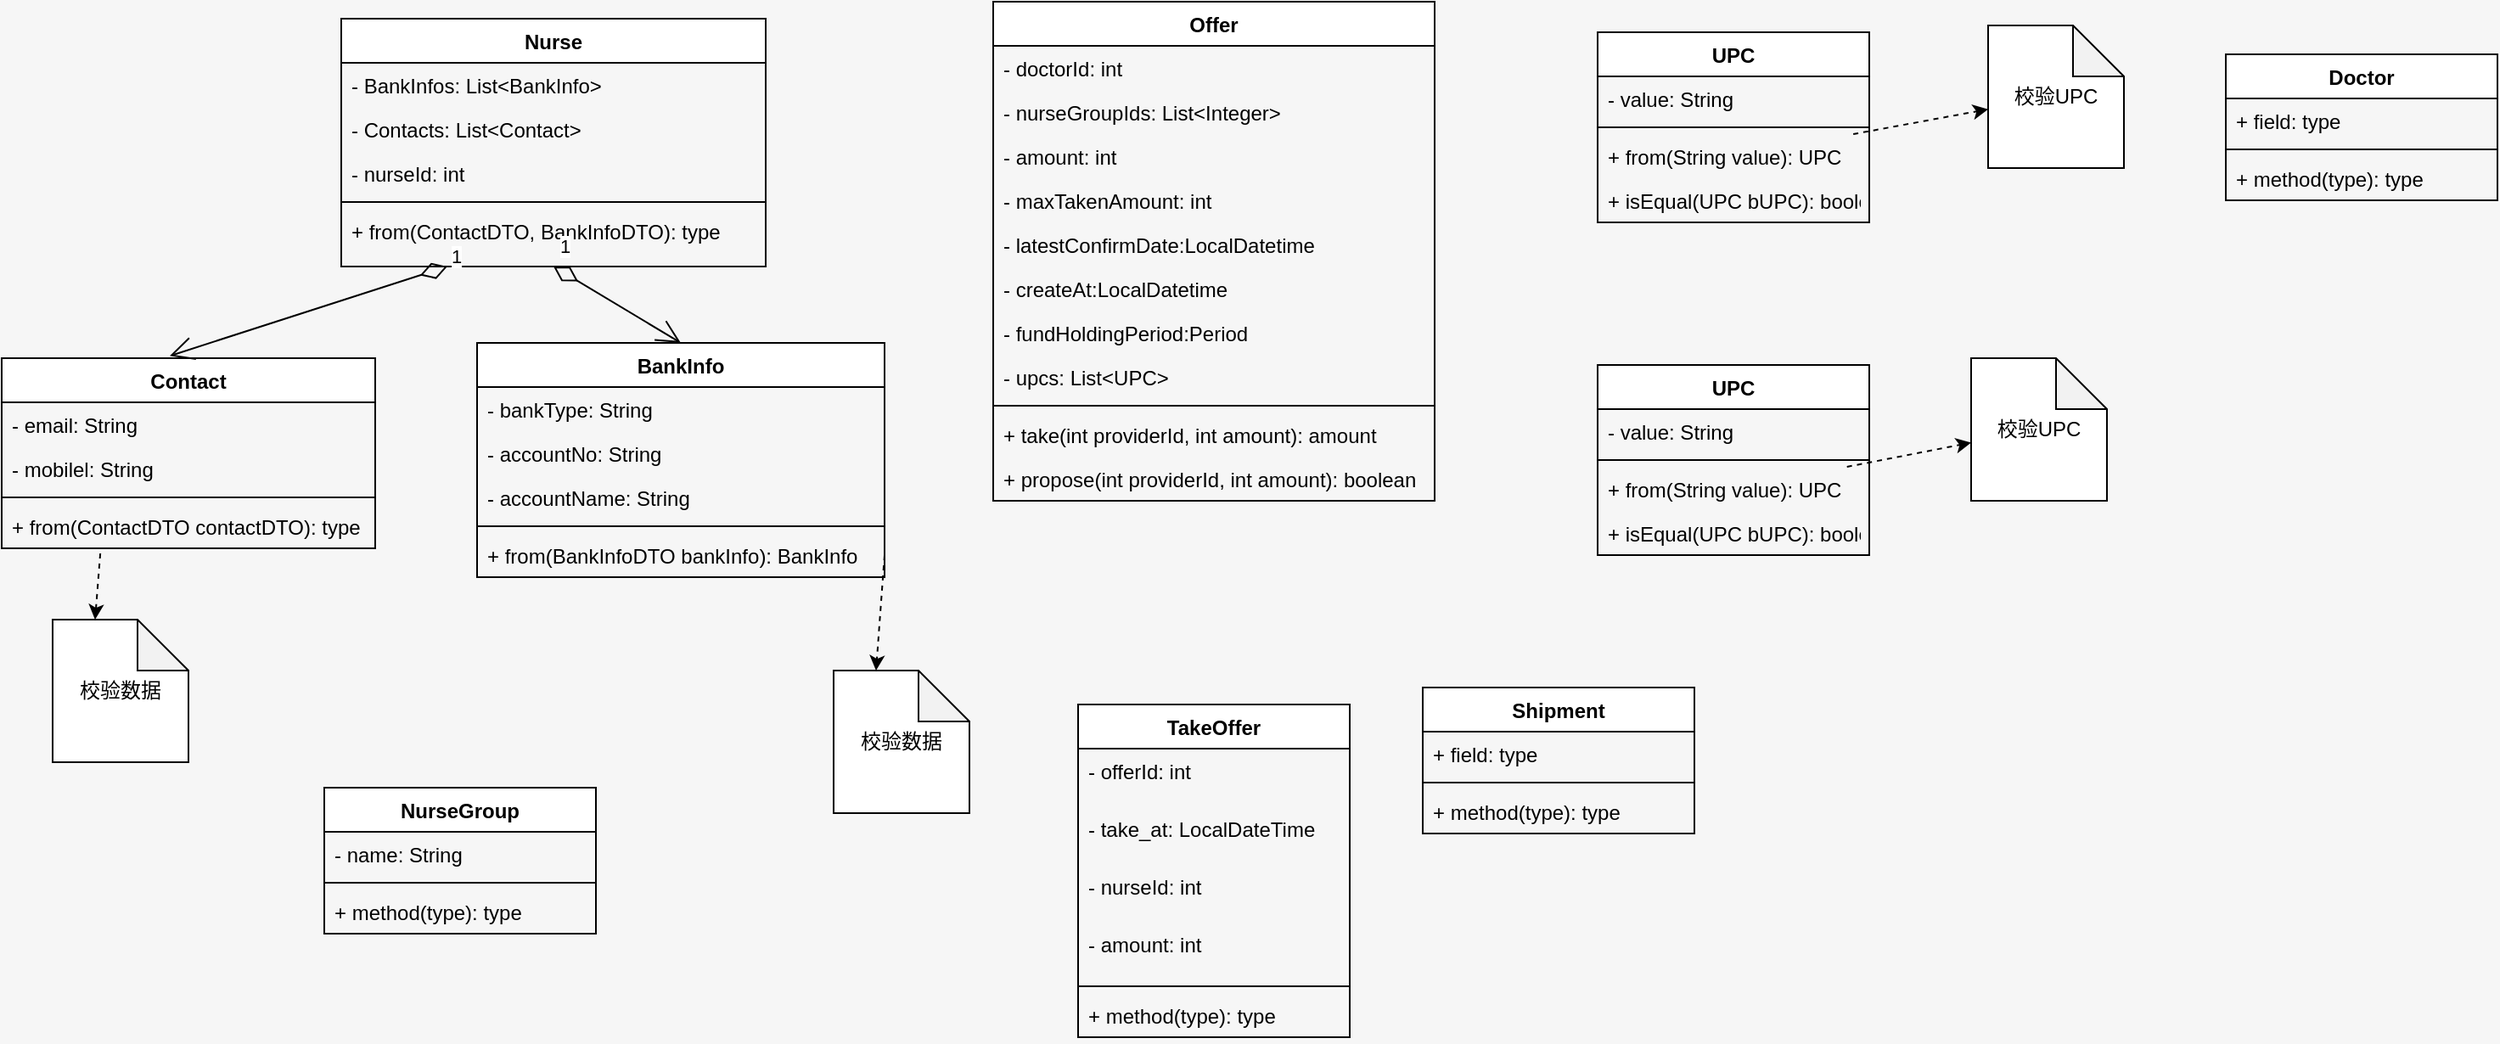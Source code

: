 <mxfile version="17.4.0" type="github">
  <diagram id="Cojw7_Yz68KiZyoo5ue1" name="Page-1">
    <mxGraphModel dx="1865" dy="523" grid="1" gridSize="10" guides="1" tooltips="1" connect="1" arrows="1" fold="1" page="1" pageScale="1" pageWidth="827" pageHeight="1169" background="#f6f6f6" math="0" shadow="0">
      <root>
        <mxCell id="0" />
        <mxCell id="1" parent="0" />
        <mxCell id="XdXcWir25vY_QgZHu3hT-5" value="Offer" style="swimlane;fontStyle=1;align=center;verticalAlign=top;childLayout=stackLayout;horizontal=1;startSize=26;horizontalStack=0;resizeParent=1;resizeParentMax=0;resizeLast=0;collapsible=1;marginBottom=0;" parent="1" vertex="1">
          <mxGeometry x="414" y="36" width="260" height="294" as="geometry" />
        </mxCell>
        <mxCell id="ikrwxiIN1NQovr5HiK0k-30" value="- doctorId: int" style="text;strokeColor=none;fillColor=none;align=left;verticalAlign=top;spacingLeft=4;spacingRight=4;overflow=hidden;rotatable=0;points=[[0,0.5],[1,0.5]];portConstraint=eastwest;" vertex="1" parent="XdXcWir25vY_QgZHu3hT-5">
          <mxGeometry y="26" width="260" height="26" as="geometry" />
        </mxCell>
        <mxCell id="XdXcWir25vY_QgZHu3hT-28" value="- nurseGroupIds: List&lt;Integer&gt;" style="text;strokeColor=none;fillColor=none;align=left;verticalAlign=top;spacingLeft=4;spacingRight=4;overflow=hidden;rotatable=0;points=[[0,0.5],[1,0.5]];portConstraint=eastwest;" parent="XdXcWir25vY_QgZHu3hT-5" vertex="1">
          <mxGeometry y="52" width="260" height="26" as="geometry" />
        </mxCell>
        <mxCell id="ikrwxiIN1NQovr5HiK0k-11" value="- amount: int" style="text;strokeColor=none;fillColor=none;align=left;verticalAlign=top;spacingLeft=4;spacingRight=4;overflow=hidden;rotatable=0;points=[[0,0.5],[1,0.5]];portConstraint=eastwest;" vertex="1" parent="XdXcWir25vY_QgZHu3hT-5">
          <mxGeometry y="78" width="260" height="26" as="geometry" />
        </mxCell>
        <mxCell id="XdXcWir25vY_QgZHu3hT-6" value="- maxTakenAmount: int" style="text;strokeColor=none;fillColor=none;align=left;verticalAlign=top;spacingLeft=4;spacingRight=4;overflow=hidden;rotatable=0;points=[[0,0.5],[1,0.5]];portConstraint=eastwest;" parent="XdXcWir25vY_QgZHu3hT-5" vertex="1">
          <mxGeometry y="104" width="260" height="26" as="geometry" />
        </mxCell>
        <mxCell id="ikrwxiIN1NQovr5HiK0k-12" value="- latestConfirmDate:LocalDatetime" style="text;strokeColor=none;fillColor=none;align=left;verticalAlign=top;spacingLeft=4;spacingRight=4;overflow=hidden;rotatable=0;points=[[0,0.5],[1,0.5]];portConstraint=eastwest;" vertex="1" parent="XdXcWir25vY_QgZHu3hT-5">
          <mxGeometry y="130" width="260" height="26" as="geometry" />
        </mxCell>
        <mxCell id="ikrwxiIN1NQovr5HiK0k-14" value="- createAt:LocalDatetime" style="text;strokeColor=none;fillColor=none;align=left;verticalAlign=top;spacingLeft=4;spacingRight=4;overflow=hidden;rotatable=0;points=[[0,0.5],[1,0.5]];portConstraint=eastwest;" vertex="1" parent="XdXcWir25vY_QgZHu3hT-5">
          <mxGeometry y="156" width="260" height="26" as="geometry" />
        </mxCell>
        <mxCell id="ikrwxiIN1NQovr5HiK0k-29" value="- fundHoldingPeriod:Period" style="text;strokeColor=none;fillColor=none;align=left;verticalAlign=top;spacingLeft=4;spacingRight=4;overflow=hidden;rotatable=0;points=[[0,0.5],[1,0.5]];portConstraint=eastwest;" vertex="1" parent="XdXcWir25vY_QgZHu3hT-5">
          <mxGeometry y="182" width="260" height="26" as="geometry" />
        </mxCell>
        <mxCell id="ikrwxiIN1NQovr5HiK0k-15" value="- upcs: List&lt;UPC&gt;" style="text;strokeColor=none;fillColor=none;align=left;verticalAlign=top;spacingLeft=4;spacingRight=4;overflow=hidden;rotatable=0;points=[[0,0.5],[1,0.5]];portConstraint=eastwest;" vertex="1" parent="XdXcWir25vY_QgZHu3hT-5">
          <mxGeometry y="208" width="260" height="26" as="geometry" />
        </mxCell>
        <mxCell id="XdXcWir25vY_QgZHu3hT-7" value="" style="line;strokeWidth=1;fillColor=none;align=left;verticalAlign=middle;spacingTop=-1;spacingLeft=3;spacingRight=3;rotatable=0;labelPosition=right;points=[];portConstraint=eastwest;" parent="XdXcWir25vY_QgZHu3hT-5" vertex="1">
          <mxGeometry y="234" width="260" height="8" as="geometry" />
        </mxCell>
        <mxCell id="XdXcWir25vY_QgZHu3hT-8" value="+ take(int providerId, int amount): amount" style="text;strokeColor=none;fillColor=none;align=left;verticalAlign=top;spacingLeft=4;spacingRight=4;overflow=hidden;rotatable=0;points=[[0,0.5],[1,0.5]];portConstraint=eastwest;" parent="XdXcWir25vY_QgZHu3hT-5" vertex="1">
          <mxGeometry y="242" width="260" height="26" as="geometry" />
        </mxCell>
        <mxCell id="ikrwxiIN1NQovr5HiK0k-13" value="+ propose(int providerId, int amount): boolean" style="text;strokeColor=none;fillColor=none;align=left;verticalAlign=top;spacingLeft=4;spacingRight=4;overflow=hidden;rotatable=0;points=[[0,0.5],[1,0.5]];portConstraint=eastwest;" vertex="1" parent="XdXcWir25vY_QgZHu3hT-5">
          <mxGeometry y="268" width="260" height="26" as="geometry" />
        </mxCell>
        <mxCell id="XdXcWir25vY_QgZHu3hT-9" value="Nurse" style="swimlane;fontStyle=1;align=center;verticalAlign=top;childLayout=stackLayout;horizontal=1;startSize=26;horizontalStack=0;resizeParent=1;resizeParentMax=0;resizeLast=0;collapsible=1;marginBottom=0;" parent="1" vertex="1">
          <mxGeometry x="30" y="46" width="250" height="146" as="geometry" />
        </mxCell>
        <mxCell id="XdXcWir25vY_QgZHu3hT-10" value="- BankInfos: List&lt;BankInfo&gt;" style="text;strokeColor=none;fillColor=none;align=left;verticalAlign=top;spacingLeft=4;spacingRight=4;overflow=hidden;rotatable=0;points=[[0,0.5],[1,0.5]];portConstraint=eastwest;" parent="XdXcWir25vY_QgZHu3hT-9" vertex="1">
          <mxGeometry y="26" width="250" height="26" as="geometry" />
        </mxCell>
        <mxCell id="ikrwxiIN1NQovr5HiK0k-44" value="- Contacts: List&lt;Contact&gt;" style="text;strokeColor=none;fillColor=none;align=left;verticalAlign=top;spacingLeft=4;spacingRight=4;overflow=hidden;rotatable=0;points=[[0,0.5],[1,0.5]];portConstraint=eastwest;" vertex="1" parent="XdXcWir25vY_QgZHu3hT-9">
          <mxGeometry y="52" width="250" height="26" as="geometry" />
        </mxCell>
        <mxCell id="ikrwxiIN1NQovr5HiK0k-49" value="- nurseId: int" style="text;strokeColor=none;fillColor=none;align=left;verticalAlign=top;spacingLeft=4;spacingRight=4;overflow=hidden;rotatable=0;points=[[0,0.5],[1,0.5]];portConstraint=eastwest;" vertex="1" parent="XdXcWir25vY_QgZHu3hT-9">
          <mxGeometry y="78" width="250" height="26" as="geometry" />
        </mxCell>
        <mxCell id="XdXcWir25vY_QgZHu3hT-11" value="" style="line;strokeWidth=1;fillColor=none;align=left;verticalAlign=middle;spacingTop=-1;spacingLeft=3;spacingRight=3;rotatable=0;labelPosition=right;points=[];portConstraint=eastwest;" parent="XdXcWir25vY_QgZHu3hT-9" vertex="1">
          <mxGeometry y="104" width="250" height="8" as="geometry" />
        </mxCell>
        <mxCell id="XdXcWir25vY_QgZHu3hT-12" value="+ from(ContactDTO, BankInfoDTO): type" style="text;strokeColor=none;fillColor=none;align=left;verticalAlign=top;spacingLeft=4;spacingRight=4;overflow=hidden;rotatable=0;points=[[0,0.5],[1,0.5]];portConstraint=eastwest;" parent="XdXcWir25vY_QgZHu3hT-9" vertex="1">
          <mxGeometry y="112" width="250" height="34" as="geometry" />
        </mxCell>
        <mxCell id="XdXcWir25vY_QgZHu3hT-13" value="Doctor" style="swimlane;fontStyle=1;align=center;verticalAlign=top;childLayout=stackLayout;horizontal=1;startSize=26;horizontalStack=0;resizeParent=1;resizeParentMax=0;resizeLast=0;collapsible=1;marginBottom=0;" parent="1" vertex="1">
          <mxGeometry x="1140" y="67" width="160" height="86" as="geometry" />
        </mxCell>
        <mxCell id="XdXcWir25vY_QgZHu3hT-14" value="+ field: type" style="text;strokeColor=none;fillColor=none;align=left;verticalAlign=top;spacingLeft=4;spacingRight=4;overflow=hidden;rotatable=0;points=[[0,0.5],[1,0.5]];portConstraint=eastwest;" parent="XdXcWir25vY_QgZHu3hT-13" vertex="1">
          <mxGeometry y="26" width="160" height="26" as="geometry" />
        </mxCell>
        <mxCell id="XdXcWir25vY_QgZHu3hT-15" value="" style="line;strokeWidth=1;fillColor=none;align=left;verticalAlign=middle;spacingTop=-1;spacingLeft=3;spacingRight=3;rotatable=0;labelPosition=right;points=[];portConstraint=eastwest;" parent="XdXcWir25vY_QgZHu3hT-13" vertex="1">
          <mxGeometry y="52" width="160" height="8" as="geometry" />
        </mxCell>
        <mxCell id="XdXcWir25vY_QgZHu3hT-16" value="+ method(type): type" style="text;strokeColor=none;fillColor=none;align=left;verticalAlign=top;spacingLeft=4;spacingRight=4;overflow=hidden;rotatable=0;points=[[0,0.5],[1,0.5]];portConstraint=eastwest;" parent="XdXcWir25vY_QgZHu3hT-13" vertex="1">
          <mxGeometry y="60" width="160" height="26" as="geometry" />
        </mxCell>
        <mxCell id="XdXcWir25vY_QgZHu3hT-20" value="TakeOffer" style="swimlane;fontStyle=1;align=center;verticalAlign=top;childLayout=stackLayout;horizontal=1;startSize=26;horizontalStack=0;resizeParent=1;resizeParentMax=0;resizeLast=0;collapsible=1;marginBottom=0;" parent="1" vertex="1">
          <mxGeometry x="464" y="450" width="160" height="196" as="geometry" />
        </mxCell>
        <mxCell id="XdXcWir25vY_QgZHu3hT-21" value="- offerId: int" style="text;strokeColor=none;fillColor=none;align=left;verticalAlign=top;spacingLeft=4;spacingRight=4;overflow=hidden;rotatable=0;points=[[0,0.5],[1,0.5]];portConstraint=eastwest;" parent="XdXcWir25vY_QgZHu3hT-20" vertex="1">
          <mxGeometry y="26" width="160" height="34" as="geometry" />
        </mxCell>
        <mxCell id="ikrwxiIN1NQovr5HiK0k-20" value="- take_at: LocalDateTime" style="text;strokeColor=none;fillColor=none;align=left;verticalAlign=top;spacingLeft=4;spacingRight=4;overflow=hidden;rotatable=0;points=[[0,0.5],[1,0.5]];portConstraint=eastwest;" vertex="1" parent="XdXcWir25vY_QgZHu3hT-20">
          <mxGeometry y="60" width="160" height="34" as="geometry" />
        </mxCell>
        <mxCell id="XdXcWir25vY_QgZHu3hT-29" value="- nurseId: int" style="text;strokeColor=none;fillColor=none;align=left;verticalAlign=top;spacingLeft=4;spacingRight=4;overflow=hidden;rotatable=0;points=[[0,0.5],[1,0.5]];portConstraint=eastwest;" parent="XdXcWir25vY_QgZHu3hT-20" vertex="1">
          <mxGeometry y="94" width="160" height="34" as="geometry" />
        </mxCell>
        <mxCell id="ikrwxiIN1NQovr5HiK0k-21" value="- amount: int" style="text;strokeColor=none;fillColor=none;align=left;verticalAlign=top;spacingLeft=4;spacingRight=4;overflow=hidden;rotatable=0;points=[[0,0.5],[1,0.5]];portConstraint=eastwest;" vertex="1" parent="XdXcWir25vY_QgZHu3hT-20">
          <mxGeometry y="128" width="160" height="34" as="geometry" />
        </mxCell>
        <mxCell id="XdXcWir25vY_QgZHu3hT-22" value="" style="line;strokeWidth=1;fillColor=none;align=left;verticalAlign=middle;spacingTop=-1;spacingLeft=3;spacingRight=3;rotatable=0;labelPosition=right;points=[];portConstraint=eastwest;" parent="XdXcWir25vY_QgZHu3hT-20" vertex="1">
          <mxGeometry y="162" width="160" height="8" as="geometry" />
        </mxCell>
        <mxCell id="XdXcWir25vY_QgZHu3hT-23" value="+ method(type): type" style="text;strokeColor=none;fillColor=none;align=left;verticalAlign=top;spacingLeft=4;spacingRight=4;overflow=hidden;rotatable=0;points=[[0,0.5],[1,0.5]];portConstraint=eastwest;" parent="XdXcWir25vY_QgZHu3hT-20" vertex="1">
          <mxGeometry y="170" width="160" height="26" as="geometry" />
        </mxCell>
        <mxCell id="XdXcWir25vY_QgZHu3hT-36" value="Contact" style="swimlane;fontStyle=1;align=center;verticalAlign=top;childLayout=stackLayout;horizontal=1;startSize=26;horizontalStack=0;resizeParent=1;resizeParentMax=0;resizeLast=0;collapsible=1;marginBottom=0;" parent="1" vertex="1">
          <mxGeometry x="-170" y="246" width="220" height="112" as="geometry" />
        </mxCell>
        <mxCell id="XdXcWir25vY_QgZHu3hT-37" value="- email: String" style="text;strokeColor=none;fillColor=none;align=left;verticalAlign=top;spacingLeft=4;spacingRight=4;overflow=hidden;rotatable=0;points=[[0,0.5],[1,0.5]];portConstraint=eastwest;" parent="XdXcWir25vY_QgZHu3hT-36" vertex="1">
          <mxGeometry y="26" width="220" height="26" as="geometry" />
        </mxCell>
        <mxCell id="ikrwxiIN1NQovr5HiK0k-43" value="- mobilel: String" style="text;strokeColor=none;fillColor=none;align=left;verticalAlign=top;spacingLeft=4;spacingRight=4;overflow=hidden;rotatable=0;points=[[0,0.5],[1,0.5]];portConstraint=eastwest;" vertex="1" parent="XdXcWir25vY_QgZHu3hT-36">
          <mxGeometry y="52" width="220" height="26" as="geometry" />
        </mxCell>
        <mxCell id="XdXcWir25vY_QgZHu3hT-38" value="" style="line;strokeWidth=1;fillColor=none;align=left;verticalAlign=middle;spacingTop=-1;spacingLeft=3;spacingRight=3;rotatable=0;labelPosition=right;points=[];portConstraint=eastwest;" parent="XdXcWir25vY_QgZHu3hT-36" vertex="1">
          <mxGeometry y="78" width="220" height="8" as="geometry" />
        </mxCell>
        <mxCell id="XdXcWir25vY_QgZHu3hT-39" value="+ from(ContactDTO contactDTO): type" style="text;strokeColor=none;fillColor=none;align=left;verticalAlign=top;spacingLeft=4;spacingRight=4;overflow=hidden;rotatable=0;points=[[0,0.5],[1,0.5]];portConstraint=eastwest;" parent="XdXcWir25vY_QgZHu3hT-36" vertex="1">
          <mxGeometry y="86" width="220" height="26" as="geometry" />
        </mxCell>
        <mxCell id="XdXcWir25vY_QgZHu3hT-40" value="BankInfo" style="swimlane;fontStyle=1;align=center;verticalAlign=top;childLayout=stackLayout;horizontal=1;startSize=26;horizontalStack=0;resizeParent=1;resizeParentMax=0;resizeLast=0;collapsible=1;marginBottom=0;" parent="1" vertex="1">
          <mxGeometry x="110" y="237" width="240" height="138" as="geometry" />
        </mxCell>
        <mxCell id="XdXcWir25vY_QgZHu3hT-41" value="- bankType: String" style="text;strokeColor=none;fillColor=none;align=left;verticalAlign=top;spacingLeft=4;spacingRight=4;overflow=hidden;rotatable=0;points=[[0,0.5],[1,0.5]];portConstraint=eastwest;" parent="XdXcWir25vY_QgZHu3hT-40" vertex="1">
          <mxGeometry y="26" width="240" height="26" as="geometry" />
        </mxCell>
        <mxCell id="ikrwxiIN1NQovr5HiK0k-39" value="- accountNo: String" style="text;strokeColor=none;fillColor=none;align=left;verticalAlign=top;spacingLeft=4;spacingRight=4;overflow=hidden;rotatable=0;points=[[0,0.5],[1,0.5]];portConstraint=eastwest;" vertex="1" parent="XdXcWir25vY_QgZHu3hT-40">
          <mxGeometry y="52" width="240" height="26" as="geometry" />
        </mxCell>
        <mxCell id="ikrwxiIN1NQovr5HiK0k-40" value="- accountName: String" style="text;strokeColor=none;fillColor=none;align=left;verticalAlign=top;spacingLeft=4;spacingRight=4;overflow=hidden;rotatable=0;points=[[0,0.5],[1,0.5]];portConstraint=eastwest;" vertex="1" parent="XdXcWir25vY_QgZHu3hT-40">
          <mxGeometry y="78" width="240" height="26" as="geometry" />
        </mxCell>
        <mxCell id="XdXcWir25vY_QgZHu3hT-42" value="" style="line;strokeWidth=1;fillColor=none;align=left;verticalAlign=middle;spacingTop=-1;spacingLeft=3;spacingRight=3;rotatable=0;labelPosition=right;points=[];portConstraint=eastwest;" parent="XdXcWir25vY_QgZHu3hT-40" vertex="1">
          <mxGeometry y="104" width="240" height="8" as="geometry" />
        </mxCell>
        <mxCell id="XdXcWir25vY_QgZHu3hT-43" value="+ from(BankInfoDTO bankInfo): BankInfo" style="text;strokeColor=none;fillColor=none;align=left;verticalAlign=top;spacingLeft=4;spacingRight=4;overflow=hidden;rotatable=0;points=[[0,0.5],[1,0.5]];portConstraint=eastwest;" parent="XdXcWir25vY_QgZHu3hT-40" vertex="1">
          <mxGeometry y="112" width="240" height="26" as="geometry" />
        </mxCell>
        <mxCell id="ikrwxiIN1NQovr5HiK0k-1" value="NurseGroup" style="swimlane;fontStyle=1;align=center;verticalAlign=top;childLayout=stackLayout;horizontal=1;startSize=26;horizontalStack=0;resizeParent=1;resizeParentMax=0;resizeLast=0;collapsible=1;marginBottom=0;" vertex="1" parent="1">
          <mxGeometry x="20" y="499" width="160" height="86" as="geometry" />
        </mxCell>
        <mxCell id="ikrwxiIN1NQovr5HiK0k-2" value="- name: String" style="text;strokeColor=none;fillColor=none;align=left;verticalAlign=top;spacingLeft=4;spacingRight=4;overflow=hidden;rotatable=0;points=[[0,0.5],[1,0.5]];portConstraint=eastwest;" vertex="1" parent="ikrwxiIN1NQovr5HiK0k-1">
          <mxGeometry y="26" width="160" height="26" as="geometry" />
        </mxCell>
        <mxCell id="ikrwxiIN1NQovr5HiK0k-3" value="" style="line;strokeWidth=1;fillColor=none;align=left;verticalAlign=middle;spacingTop=-1;spacingLeft=3;spacingRight=3;rotatable=0;labelPosition=right;points=[];portConstraint=eastwest;" vertex="1" parent="ikrwxiIN1NQovr5HiK0k-1">
          <mxGeometry y="52" width="160" height="8" as="geometry" />
        </mxCell>
        <mxCell id="ikrwxiIN1NQovr5HiK0k-4" value="+ method(type): type" style="text;strokeColor=none;fillColor=none;align=left;verticalAlign=top;spacingLeft=4;spacingRight=4;overflow=hidden;rotatable=0;points=[[0,0.5],[1,0.5]];portConstraint=eastwest;" vertex="1" parent="ikrwxiIN1NQovr5HiK0k-1">
          <mxGeometry y="60" width="160" height="26" as="geometry" />
        </mxCell>
        <mxCell id="ikrwxiIN1NQovr5HiK0k-8" value="1" style="endArrow=open;html=1;endSize=12;startArrow=diamondThin;startSize=14;startFill=0;align=left;verticalAlign=bottom;rounded=0;entryX=0.45;entryY=-0.012;entryDx=0;entryDy=0;entryPerimeter=0;exitX=0.25;exitY=1;exitDx=0;exitDy=0;" edge="1" parent="1" source="XdXcWir25vY_QgZHu3hT-9" target="XdXcWir25vY_QgZHu3hT-36">
          <mxGeometry x="-1" y="3" relative="1" as="geometry">
            <mxPoint x="90" y="190" as="sourcePoint" />
            <mxPoint x="220" y="200" as="targetPoint" />
          </mxGeometry>
        </mxCell>
        <mxCell id="ikrwxiIN1NQovr5HiK0k-10" value="1" style="endArrow=open;html=1;endSize=12;startArrow=diamondThin;startSize=14;startFill=0;align=left;verticalAlign=bottom;rounded=0;entryX=0.5;entryY=0;entryDx=0;entryDy=0;exitX=0.5;exitY=1;exitDx=0;exitDy=0;" edge="1" parent="1" source="XdXcWir25vY_QgZHu3hT-9" target="XdXcWir25vY_QgZHu3hT-40">
          <mxGeometry x="-1" y="3" relative="1" as="geometry">
            <mxPoint x="170" y="160" as="sourcePoint" />
            <mxPoint x="2" y="268.968" as="targetPoint" />
          </mxGeometry>
        </mxCell>
        <mxCell id="ikrwxiIN1NQovr5HiK0k-16" value="Shipment" style="swimlane;fontStyle=1;align=center;verticalAlign=top;childLayout=stackLayout;horizontal=1;startSize=26;horizontalStack=0;resizeParent=1;resizeParentMax=0;resizeLast=0;collapsible=1;marginBottom=0;" vertex="1" parent="1">
          <mxGeometry x="667" y="440" width="160" height="86" as="geometry" />
        </mxCell>
        <mxCell id="ikrwxiIN1NQovr5HiK0k-17" value="+ field: type" style="text;strokeColor=none;fillColor=none;align=left;verticalAlign=top;spacingLeft=4;spacingRight=4;overflow=hidden;rotatable=0;points=[[0,0.5],[1,0.5]];portConstraint=eastwest;" vertex="1" parent="ikrwxiIN1NQovr5HiK0k-16">
          <mxGeometry y="26" width="160" height="26" as="geometry" />
        </mxCell>
        <mxCell id="ikrwxiIN1NQovr5HiK0k-18" value="" style="line;strokeWidth=1;fillColor=none;align=left;verticalAlign=middle;spacingTop=-1;spacingLeft=3;spacingRight=3;rotatable=0;labelPosition=right;points=[];portConstraint=eastwest;" vertex="1" parent="ikrwxiIN1NQovr5HiK0k-16">
          <mxGeometry y="52" width="160" height="8" as="geometry" />
        </mxCell>
        <mxCell id="ikrwxiIN1NQovr5HiK0k-19" value="+ method(type): type" style="text;strokeColor=none;fillColor=none;align=left;verticalAlign=top;spacingLeft=4;spacingRight=4;overflow=hidden;rotatable=0;points=[[0,0.5],[1,0.5]];portConstraint=eastwest;" vertex="1" parent="ikrwxiIN1NQovr5HiK0k-16">
          <mxGeometry y="60" width="160" height="26" as="geometry" />
        </mxCell>
        <mxCell id="ikrwxiIN1NQovr5HiK0k-22" value="UPC" style="swimlane;fontStyle=1;align=center;verticalAlign=top;childLayout=stackLayout;horizontal=1;startSize=26;horizontalStack=0;resizeParent=1;resizeParentMax=0;resizeLast=0;collapsible=1;marginBottom=0;" vertex="1" parent="1">
          <mxGeometry x="770" y="250" width="160" height="112" as="geometry" />
        </mxCell>
        <mxCell id="ikrwxiIN1NQovr5HiK0k-23" value="- value: String" style="text;strokeColor=none;fillColor=none;align=left;verticalAlign=top;spacingLeft=4;spacingRight=4;overflow=hidden;rotatable=0;points=[[0,0.5],[1,0.5]];portConstraint=eastwest;" vertex="1" parent="ikrwxiIN1NQovr5HiK0k-22">
          <mxGeometry y="26" width="160" height="26" as="geometry" />
        </mxCell>
        <mxCell id="ikrwxiIN1NQovr5HiK0k-24" value="" style="line;strokeWidth=1;fillColor=none;align=left;verticalAlign=middle;spacingTop=-1;spacingLeft=3;spacingRight=3;rotatable=0;labelPosition=right;points=[];portConstraint=eastwest;" vertex="1" parent="ikrwxiIN1NQovr5HiK0k-22">
          <mxGeometry y="52" width="160" height="8" as="geometry" />
        </mxCell>
        <mxCell id="ikrwxiIN1NQovr5HiK0k-25" value="+ from(String value): UPC" style="text;strokeColor=none;fillColor=none;align=left;verticalAlign=top;spacingLeft=4;spacingRight=4;overflow=hidden;rotatable=0;points=[[0,0.5],[1,0.5]];portConstraint=eastwest;" vertex="1" parent="ikrwxiIN1NQovr5HiK0k-22">
          <mxGeometry y="60" width="160" height="26" as="geometry" />
        </mxCell>
        <mxCell id="ikrwxiIN1NQovr5HiK0k-28" value="+ isEqual(UPC bUPC): boolean" style="text;strokeColor=none;fillColor=none;align=left;verticalAlign=top;spacingLeft=4;spacingRight=4;overflow=hidden;rotatable=0;points=[[0,0.5],[1,0.5]];portConstraint=eastwest;" vertex="1" parent="ikrwxiIN1NQovr5HiK0k-22">
          <mxGeometry y="86" width="160" height="26" as="geometry" />
        </mxCell>
        <mxCell id="ikrwxiIN1NQovr5HiK0k-26" value="校验UPC" style="shape=note;whiteSpace=wrap;html=1;backgroundOutline=1;darkOpacity=0.05;" vertex="1" parent="1">
          <mxGeometry x="990" y="246" width="80" height="84" as="geometry" />
        </mxCell>
        <mxCell id="ikrwxiIN1NQovr5HiK0k-27" value="" style="edgeStyle=none;rounded=0;orthogonalLoop=1;jettySize=auto;html=1;dashed=1;" edge="1" parent="1" source="ikrwxiIN1NQovr5HiK0k-25" target="ikrwxiIN1NQovr5HiK0k-26">
          <mxGeometry relative="1" as="geometry" />
        </mxCell>
        <mxCell id="ikrwxiIN1NQovr5HiK0k-32" value="UPC" style="swimlane;fontStyle=1;align=center;verticalAlign=top;childLayout=stackLayout;horizontal=1;startSize=26;horizontalStack=0;resizeParent=1;resizeParentMax=0;resizeLast=0;collapsible=1;marginBottom=0;" vertex="1" parent="1">
          <mxGeometry x="770" y="54" width="160" height="112" as="geometry" />
        </mxCell>
        <mxCell id="ikrwxiIN1NQovr5HiK0k-33" value="- value: String" style="text;strokeColor=none;fillColor=none;align=left;verticalAlign=top;spacingLeft=4;spacingRight=4;overflow=hidden;rotatable=0;points=[[0,0.5],[1,0.5]];portConstraint=eastwest;" vertex="1" parent="ikrwxiIN1NQovr5HiK0k-32">
          <mxGeometry y="26" width="160" height="26" as="geometry" />
        </mxCell>
        <mxCell id="ikrwxiIN1NQovr5HiK0k-34" value="" style="line;strokeWidth=1;fillColor=none;align=left;verticalAlign=middle;spacingTop=-1;spacingLeft=3;spacingRight=3;rotatable=0;labelPosition=right;points=[];portConstraint=eastwest;" vertex="1" parent="ikrwxiIN1NQovr5HiK0k-32">
          <mxGeometry y="52" width="160" height="8" as="geometry" />
        </mxCell>
        <mxCell id="ikrwxiIN1NQovr5HiK0k-35" value="+ from(String value): UPC" style="text;strokeColor=none;fillColor=none;align=left;verticalAlign=top;spacingLeft=4;spacingRight=4;overflow=hidden;rotatable=0;points=[[0,0.5],[1,0.5]];portConstraint=eastwest;" vertex="1" parent="ikrwxiIN1NQovr5HiK0k-32">
          <mxGeometry y="60" width="160" height="26" as="geometry" />
        </mxCell>
        <mxCell id="ikrwxiIN1NQovr5HiK0k-36" value="+ isEqual(UPC bUPC): boolean" style="text;strokeColor=none;fillColor=none;align=left;verticalAlign=top;spacingLeft=4;spacingRight=4;overflow=hidden;rotatable=0;points=[[0,0.5],[1,0.5]];portConstraint=eastwest;" vertex="1" parent="ikrwxiIN1NQovr5HiK0k-32">
          <mxGeometry y="86" width="160" height="26" as="geometry" />
        </mxCell>
        <mxCell id="ikrwxiIN1NQovr5HiK0k-37" value="校验UPC" style="shape=note;whiteSpace=wrap;html=1;backgroundOutline=1;darkOpacity=0.05;" vertex="1" parent="1">
          <mxGeometry x="1000" y="50" width="80" height="84" as="geometry" />
        </mxCell>
        <mxCell id="ikrwxiIN1NQovr5HiK0k-38" value="" style="edgeStyle=none;rounded=0;orthogonalLoop=1;jettySize=auto;html=1;dashed=1;" edge="1" parent="1" source="ikrwxiIN1NQovr5HiK0k-35" target="ikrwxiIN1NQovr5HiK0k-37">
          <mxGeometry relative="1" as="geometry" />
        </mxCell>
        <mxCell id="ikrwxiIN1NQovr5HiK0k-41" value="校验数据" style="shape=note;whiteSpace=wrap;html=1;backgroundOutline=1;darkOpacity=0.05;" vertex="1" parent="1">
          <mxGeometry x="320" y="430" width="80" height="84" as="geometry" />
        </mxCell>
        <mxCell id="ikrwxiIN1NQovr5HiK0k-42" style="edgeStyle=none;rounded=0;orthogonalLoop=1;jettySize=auto;html=1;exitX=1;exitY=0.5;exitDx=0;exitDy=0;entryX=0;entryY=0;entryDx=25;entryDy=0;entryPerimeter=0;dashed=1;" edge="1" parent="1" source="XdXcWir25vY_QgZHu3hT-43" target="ikrwxiIN1NQovr5HiK0k-41">
          <mxGeometry relative="1" as="geometry" />
        </mxCell>
        <mxCell id="ikrwxiIN1NQovr5HiK0k-48" style="edgeStyle=none;rounded=0;orthogonalLoop=1;jettySize=auto;html=1;exitX=0.264;exitY=1.115;exitDx=0;exitDy=0;exitPerimeter=0;dashed=1;entryX=0;entryY=0;entryDx=25;entryDy=0;entryPerimeter=0;" edge="1" parent="1" source="XdXcWir25vY_QgZHu3hT-39" target="ikrwxiIN1NQovr5HiK0k-45">
          <mxGeometry relative="1" as="geometry">
            <mxPoint x="-60" y="380" as="targetPoint" />
          </mxGeometry>
        </mxCell>
        <mxCell id="ikrwxiIN1NQovr5HiK0k-45" value="校验数据" style="shape=note;whiteSpace=wrap;html=1;backgroundOutline=1;darkOpacity=0.05;" vertex="1" parent="1">
          <mxGeometry x="-140" y="400" width="80" height="84" as="geometry" />
        </mxCell>
      </root>
    </mxGraphModel>
  </diagram>
</mxfile>
